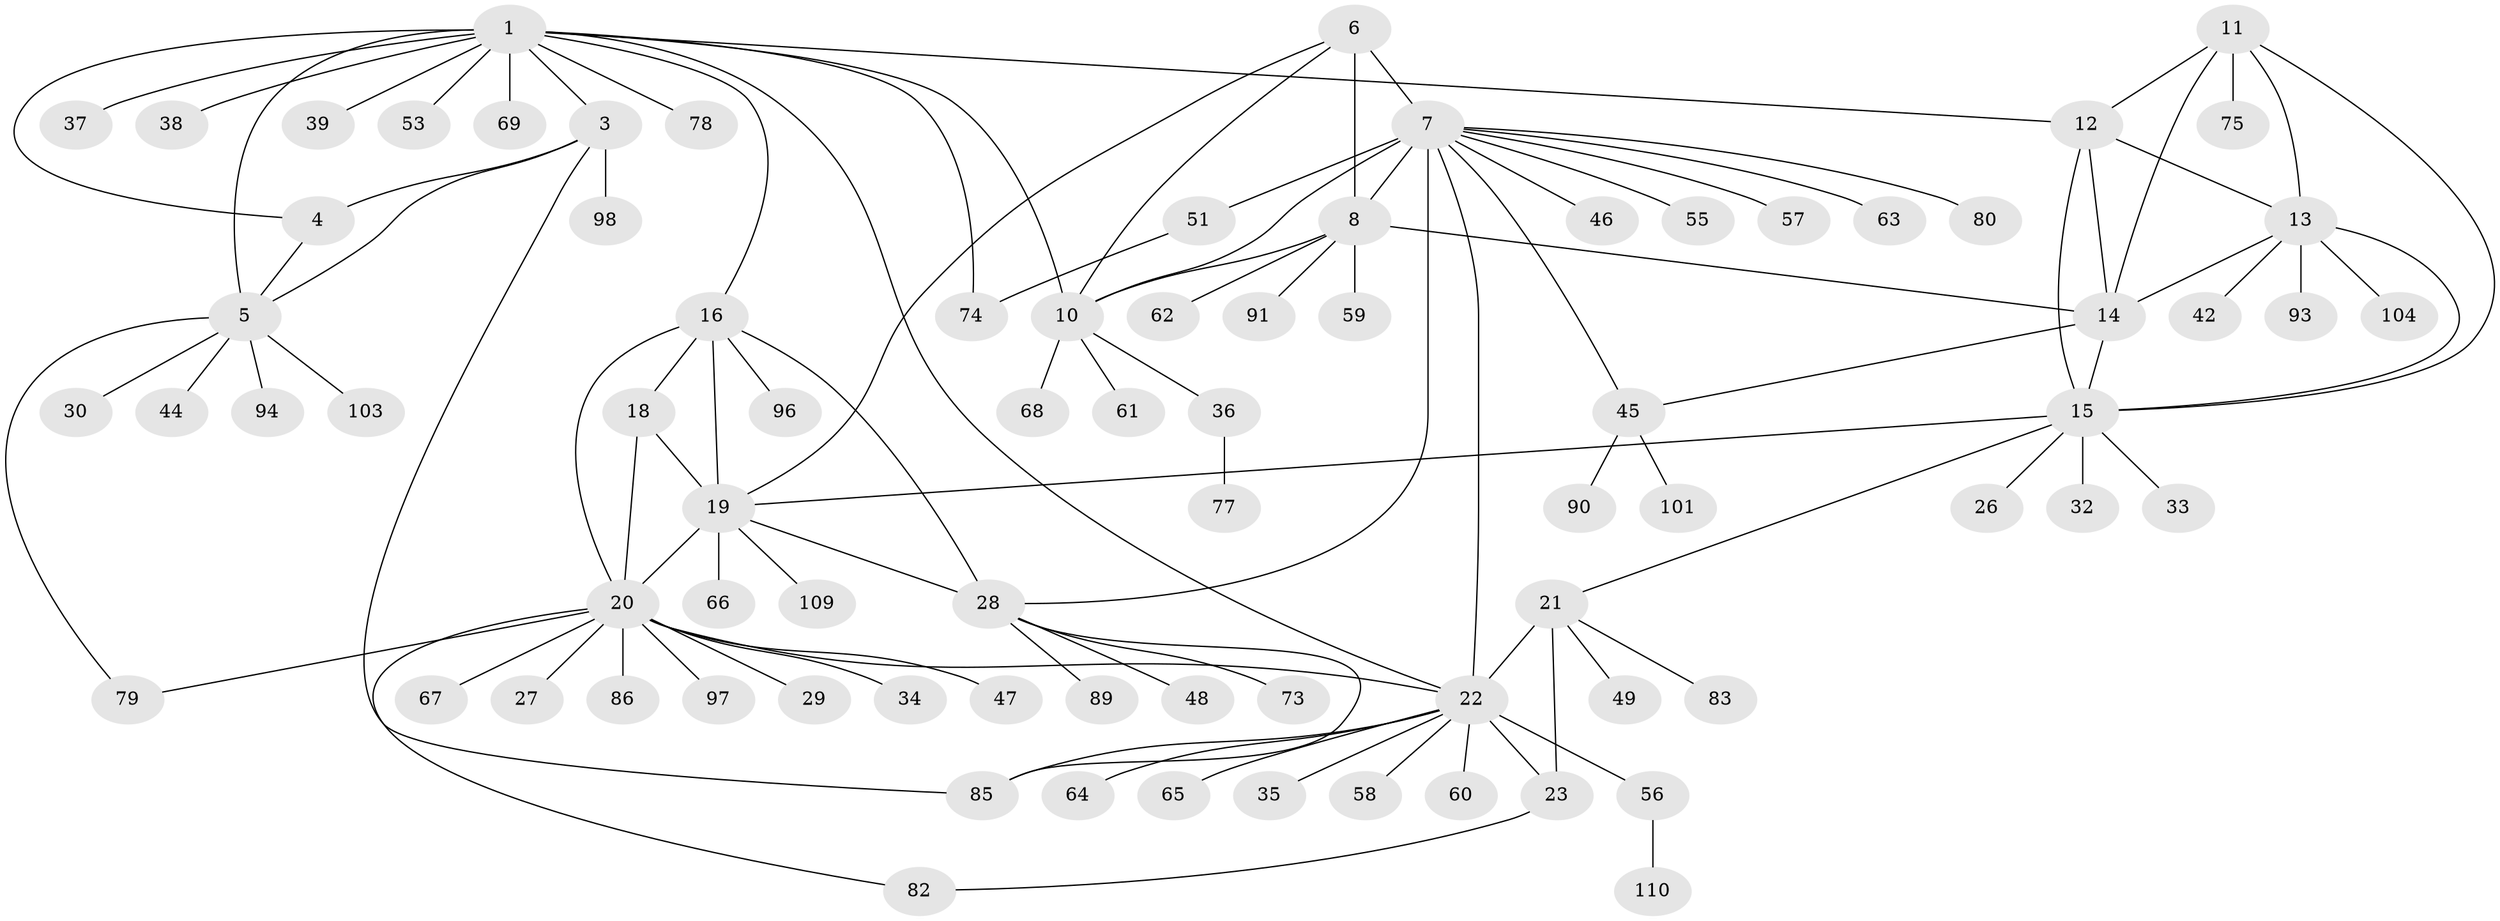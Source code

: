 // original degree distribution, {9: 0.02727272727272727, 10: 0.05454545454545454, 6: 0.03636363636363636, 5: 0.045454545454545456, 7: 0.045454545454545456, 14: 0.00909090909090909, 4: 0.01818181818181818, 8: 0.00909090909090909, 1: 0.5818181818181818, 2: 0.14545454545454545, 3: 0.02727272727272727}
// Generated by graph-tools (version 1.1) at 2025/11/02/27/25 16:11:36]
// undirected, 81 vertices, 110 edges
graph export_dot {
graph [start="1"]
  node [color=gray90,style=filled];
  1 [super="+2"];
  3 [super="+40"];
  4 [super="+92"];
  5 [super="+107"];
  6;
  7 [super="+9"];
  8 [super="+72"];
  10 [super="+50"];
  11;
  12 [super="+43"];
  13 [super="+76"];
  14 [super="+71"];
  15 [super="+31"];
  16 [super="+17"];
  18 [super="+99"];
  19 [super="+52"];
  20 [super="+41"];
  21 [super="+24"];
  22 [super="+25"];
  23 [super="+84"];
  26;
  27;
  28 [super="+95"];
  29;
  30;
  32;
  33;
  34 [super="+81"];
  35;
  36 [super="+100"];
  37;
  38;
  39;
  42;
  44;
  45 [super="+70"];
  46;
  47;
  48;
  49;
  51 [super="+54"];
  53;
  55;
  56;
  57;
  58;
  59;
  60;
  61;
  62;
  63 [super="+87"];
  64;
  65;
  66 [super="+88"];
  67;
  68;
  69;
  73;
  74;
  75 [super="+102"];
  77;
  78;
  79;
  80 [super="+105"];
  82;
  83;
  85 [super="+108"];
  86 [super="+106"];
  89;
  90;
  91;
  93;
  94;
  96;
  97;
  98;
  101;
  103;
  104;
  109;
  110;
  1 -- 3 [weight=2];
  1 -- 4 [weight=2];
  1 -- 5 [weight=2];
  1 -- 10;
  1 -- 22;
  1 -- 39;
  1 -- 69;
  1 -- 78;
  1 -- 37;
  1 -- 38;
  1 -- 74;
  1 -- 12;
  1 -- 16;
  1 -- 53;
  3 -- 4;
  3 -- 5;
  3 -- 85;
  3 -- 98;
  4 -- 5;
  5 -- 30;
  5 -- 44;
  5 -- 79;
  5 -- 94;
  5 -- 103;
  6 -- 7 [weight=2];
  6 -- 8;
  6 -- 10;
  6 -- 19;
  7 -- 8 [weight=2];
  7 -- 10 [weight=2];
  7 -- 45;
  7 -- 51;
  7 -- 55;
  7 -- 57;
  7 -- 63;
  7 -- 80;
  7 -- 22;
  7 -- 28;
  7 -- 46;
  8 -- 10;
  8 -- 14;
  8 -- 59;
  8 -- 62;
  8 -- 91;
  10 -- 36;
  10 -- 61;
  10 -- 68;
  11 -- 12;
  11 -- 13;
  11 -- 14;
  11 -- 15;
  11 -- 75;
  12 -- 13;
  12 -- 14;
  12 -- 15;
  13 -- 14;
  13 -- 15;
  13 -- 42;
  13 -- 93;
  13 -- 104;
  14 -- 15;
  14 -- 45;
  15 -- 19;
  15 -- 21;
  15 -- 26;
  15 -- 32;
  15 -- 33;
  16 -- 18 [weight=2];
  16 -- 19 [weight=2];
  16 -- 20 [weight=2];
  16 -- 96;
  16 -- 28;
  18 -- 19;
  18 -- 20;
  19 -- 20;
  19 -- 28;
  19 -- 66;
  19 -- 109;
  20 -- 27;
  20 -- 29;
  20 -- 34;
  20 -- 67;
  20 -- 79;
  20 -- 82;
  20 -- 86;
  20 -- 97;
  20 -- 47;
  20 -- 22;
  21 -- 22 [weight=4];
  21 -- 23 [weight=2];
  21 -- 49;
  21 -- 83;
  22 -- 23 [weight=2];
  22 -- 35;
  22 -- 58;
  22 -- 64;
  22 -- 65;
  22 -- 56;
  22 -- 60;
  22 -- 85;
  23 -- 82;
  28 -- 48;
  28 -- 73;
  28 -- 85;
  28 -- 89;
  36 -- 77;
  45 -- 90;
  45 -- 101;
  51 -- 74;
  56 -- 110;
}
